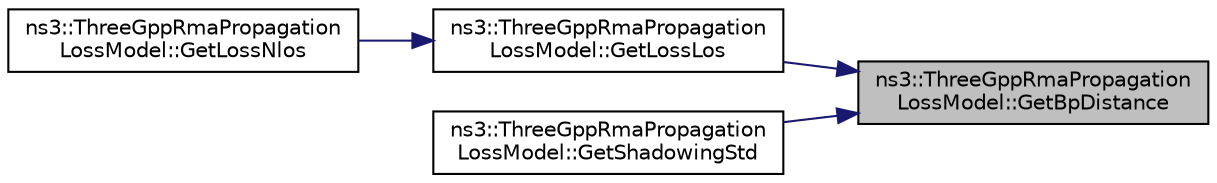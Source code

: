digraph "ns3::ThreeGppRmaPropagationLossModel::GetBpDistance"
{
 // LATEX_PDF_SIZE
  edge [fontname="Helvetica",fontsize="10",labelfontname="Helvetica",labelfontsize="10"];
  node [fontname="Helvetica",fontsize="10",shape=record];
  rankdir="RL";
  Node1 [label="ns3::ThreeGppRmaPropagation\lLossModel::GetBpDistance",height=0.2,width=0.4,color="black", fillcolor="grey75", style="filled", fontcolor="black",tooltip="Computes the breakpoint distance for the RMa scenario."];
  Node1 -> Node2 [dir="back",color="midnightblue",fontsize="10",style="solid",fontname="Helvetica"];
  Node2 [label="ns3::ThreeGppRmaPropagation\lLossModel::GetLossLos",height=0.2,width=0.4,color="black", fillcolor="white", style="filled",URL="$classns3_1_1_three_gpp_rma_propagation_loss_model.html#a4e76163d7a4f4f56441f687d6b467937",tooltip="Computes the pathloss between a and b considering that the line of sight is not obstructed."];
  Node2 -> Node3 [dir="back",color="midnightblue",fontsize="10",style="solid",fontname="Helvetica"];
  Node3 [label="ns3::ThreeGppRmaPropagation\lLossModel::GetLossNlos",height=0.2,width=0.4,color="black", fillcolor="white", style="filled",URL="$classns3_1_1_three_gpp_rma_propagation_loss_model.html#a6ba6fb2e284b7ee399c4b47722ec9e78",tooltip="Computes the pathloss between a and b considering that the line of sight is obstructed."];
  Node1 -> Node4 [dir="back",color="midnightblue",fontsize="10",style="solid",fontname="Helvetica"];
  Node4 [label="ns3::ThreeGppRmaPropagation\lLossModel::GetShadowingStd",height=0.2,width=0.4,color="black", fillcolor="white", style="filled",URL="$classns3_1_1_three_gpp_rma_propagation_loss_model.html#a1683846811033eb8cf6d863b40634fad",tooltip="Returns the shadow fading standard deviation."];
}
